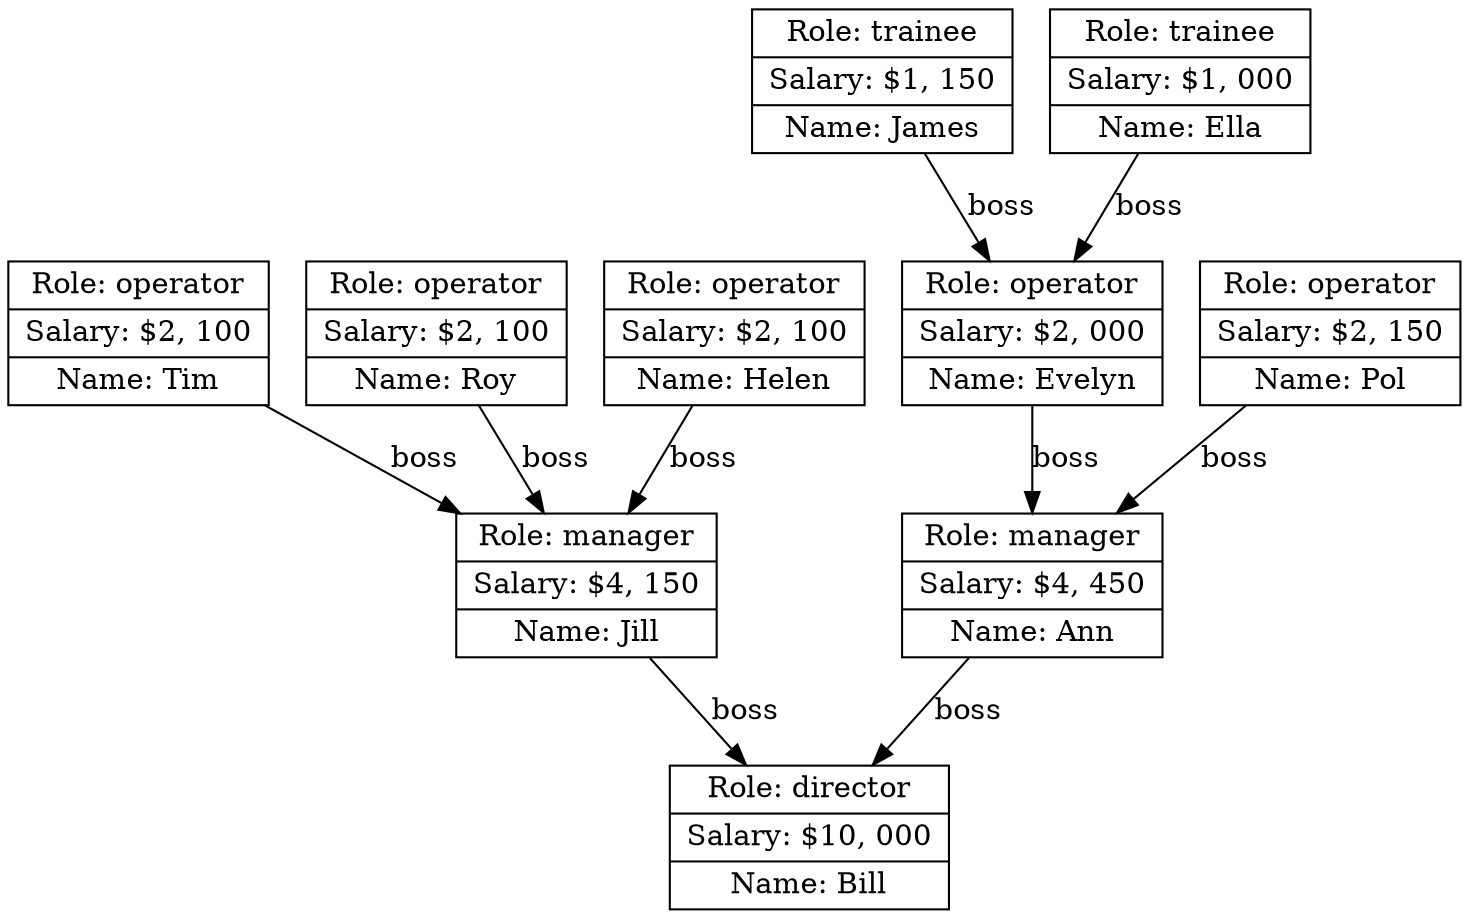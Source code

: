 digraph cfpqExample
{
node [shape=record]
director [label="{Role: director | { Salary: $10, 000 } | { Name: Bill}}"];
manager1 [label="{Role: manager | { Salary: $4, 150} | { Name: Jill}}"];
manager2 [label="{Role: manager | { Salary: $4, 450} | { Name: Ann}}"];

operator1 [label="{Role: operator | { Salary: $2, 100} | { Name: Tim} }"];
operator2 [label="{Role: operator | { Salary: $2, 100} | { Name: Roy}}"];
operator3 [label="{Role: operator | { Salary: $2, 100} | { Name: Helen}}"];

operator4 [label="{Role: operator | { Salary: $2, 000} | { Name: Evelyn}}"];
operator5 [label="{Role: operator | { Salary: $2, 150} | { Name: Pol}}"];

trainee1 [label="{Role: trainee | { Salary: $1, 150} | { Name: James}}"];
trainee2 [label="{Role: trainee | { Salary: $1, 000} | { Name: Ella}}"];


manager1 -> director [label="boss"]
manager2 -> director [label="boss"]

operator1 -> manager1[label="boss"]
operator2 -> manager1[label="boss"]
operator3 -> manager1[label="boss"]

operator4 -> manager2[label="boss"]
operator5 -> manager2[label="boss"]

trainee1 -> operator4[label="boss"]
trainee2 -> operator4[label="boss"]
}
